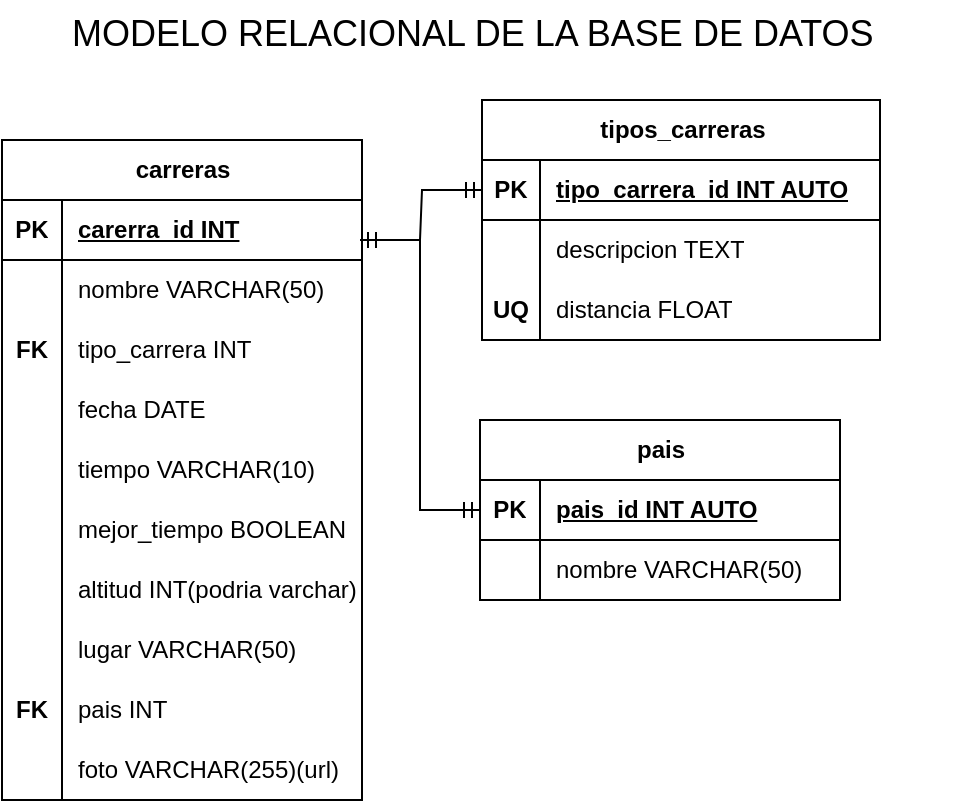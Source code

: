 <mxfile version="22.1.8" type="device">
  <diagram name="Página-1" id="bNZ-zUEWUqBrW93zhE2A">
    <mxGraphModel dx="794" dy="446" grid="1" gridSize="10" guides="1" tooltips="1" connect="1" arrows="1" fold="1" page="1" pageScale="1" pageWidth="827" pageHeight="1169" math="0" shadow="0">
      <root>
        <mxCell id="0" />
        <mxCell id="1" parent="0" />
        <mxCell id="N6qfgGzZoLUsrr_xuFr8-1" value="carreras" style="shape=table;startSize=30;container=1;collapsible=1;childLayout=tableLayout;fixedRows=1;rowLines=0;fontStyle=1;align=center;resizeLast=1;html=1;" vertex="1" parent="1">
          <mxGeometry x="151" y="80" width="180" height="330" as="geometry" />
        </mxCell>
        <mxCell id="N6qfgGzZoLUsrr_xuFr8-2" value="" style="shape=tableRow;horizontal=0;startSize=0;swimlaneHead=0;swimlaneBody=0;fillColor=none;collapsible=0;dropTarget=0;points=[[0,0.5],[1,0.5]];portConstraint=eastwest;top=0;left=0;right=0;bottom=1;" vertex="1" parent="N6qfgGzZoLUsrr_xuFr8-1">
          <mxGeometry y="30" width="180" height="30" as="geometry" />
        </mxCell>
        <mxCell id="N6qfgGzZoLUsrr_xuFr8-3" value="PK" style="shape=partialRectangle;connectable=0;fillColor=none;top=0;left=0;bottom=0;right=0;fontStyle=1;overflow=hidden;whiteSpace=wrap;html=1;" vertex="1" parent="N6qfgGzZoLUsrr_xuFr8-2">
          <mxGeometry width="30" height="30" as="geometry">
            <mxRectangle width="30" height="30" as="alternateBounds" />
          </mxGeometry>
        </mxCell>
        <mxCell id="N6qfgGzZoLUsrr_xuFr8-4" value="carerra_id INT" style="shape=partialRectangle;connectable=0;fillColor=none;top=0;left=0;bottom=0;right=0;align=left;spacingLeft=6;fontStyle=5;overflow=hidden;whiteSpace=wrap;html=1;" vertex="1" parent="N6qfgGzZoLUsrr_xuFr8-2">
          <mxGeometry x="30" width="150" height="30" as="geometry">
            <mxRectangle width="150" height="30" as="alternateBounds" />
          </mxGeometry>
        </mxCell>
        <mxCell id="N6qfgGzZoLUsrr_xuFr8-5" value="" style="shape=tableRow;horizontal=0;startSize=0;swimlaneHead=0;swimlaneBody=0;fillColor=none;collapsible=0;dropTarget=0;points=[[0,0.5],[1,0.5]];portConstraint=eastwest;top=0;left=0;right=0;bottom=0;" vertex="1" parent="N6qfgGzZoLUsrr_xuFr8-1">
          <mxGeometry y="60" width="180" height="30" as="geometry" />
        </mxCell>
        <mxCell id="N6qfgGzZoLUsrr_xuFr8-6" value="" style="shape=partialRectangle;connectable=0;fillColor=none;top=0;left=0;bottom=0;right=0;editable=1;overflow=hidden;whiteSpace=wrap;html=1;" vertex="1" parent="N6qfgGzZoLUsrr_xuFr8-5">
          <mxGeometry width="30" height="30" as="geometry">
            <mxRectangle width="30" height="30" as="alternateBounds" />
          </mxGeometry>
        </mxCell>
        <mxCell id="N6qfgGzZoLUsrr_xuFr8-7" value="nombre VARCHAR(50)" style="shape=partialRectangle;connectable=0;fillColor=none;top=0;left=0;bottom=0;right=0;align=left;spacingLeft=6;overflow=hidden;whiteSpace=wrap;html=1;" vertex="1" parent="N6qfgGzZoLUsrr_xuFr8-5">
          <mxGeometry x="30" width="150" height="30" as="geometry">
            <mxRectangle width="150" height="30" as="alternateBounds" />
          </mxGeometry>
        </mxCell>
        <mxCell id="N6qfgGzZoLUsrr_xuFr8-8" value="" style="shape=tableRow;horizontal=0;startSize=0;swimlaneHead=0;swimlaneBody=0;fillColor=none;collapsible=0;dropTarget=0;points=[[0,0.5],[1,0.5]];portConstraint=eastwest;top=0;left=0;right=0;bottom=0;" vertex="1" parent="N6qfgGzZoLUsrr_xuFr8-1">
          <mxGeometry y="90" width="180" height="30" as="geometry" />
        </mxCell>
        <mxCell id="N6qfgGzZoLUsrr_xuFr8-9" value="&lt;b&gt;FK&lt;/b&gt;" style="shape=partialRectangle;connectable=0;fillColor=none;top=0;left=0;bottom=0;right=0;editable=1;overflow=hidden;whiteSpace=wrap;html=1;" vertex="1" parent="N6qfgGzZoLUsrr_xuFr8-8">
          <mxGeometry width="30" height="30" as="geometry">
            <mxRectangle width="30" height="30" as="alternateBounds" />
          </mxGeometry>
        </mxCell>
        <mxCell id="N6qfgGzZoLUsrr_xuFr8-10" value="tipo_carrera INT" style="shape=partialRectangle;connectable=0;fillColor=none;top=0;left=0;bottom=0;right=0;align=left;spacingLeft=6;overflow=hidden;whiteSpace=wrap;html=1;" vertex="1" parent="N6qfgGzZoLUsrr_xuFr8-8">
          <mxGeometry x="30" width="150" height="30" as="geometry">
            <mxRectangle width="150" height="30" as="alternateBounds" />
          </mxGeometry>
        </mxCell>
        <mxCell id="N6qfgGzZoLUsrr_xuFr8-11" value="" style="shape=tableRow;horizontal=0;startSize=0;swimlaneHead=0;swimlaneBody=0;fillColor=none;collapsible=0;dropTarget=0;points=[[0,0.5],[1,0.5]];portConstraint=eastwest;top=0;left=0;right=0;bottom=0;" vertex="1" parent="N6qfgGzZoLUsrr_xuFr8-1">
          <mxGeometry y="120" width="180" height="30" as="geometry" />
        </mxCell>
        <mxCell id="N6qfgGzZoLUsrr_xuFr8-12" value="" style="shape=partialRectangle;connectable=0;fillColor=none;top=0;left=0;bottom=0;right=0;editable=1;overflow=hidden;whiteSpace=wrap;html=1;" vertex="1" parent="N6qfgGzZoLUsrr_xuFr8-11">
          <mxGeometry width="30" height="30" as="geometry">
            <mxRectangle width="30" height="30" as="alternateBounds" />
          </mxGeometry>
        </mxCell>
        <mxCell id="N6qfgGzZoLUsrr_xuFr8-13" value="fecha DATE" style="shape=partialRectangle;connectable=0;fillColor=none;top=0;left=0;bottom=0;right=0;align=left;spacingLeft=6;overflow=hidden;whiteSpace=wrap;html=1;" vertex="1" parent="N6qfgGzZoLUsrr_xuFr8-11">
          <mxGeometry x="30" width="150" height="30" as="geometry">
            <mxRectangle width="150" height="30" as="alternateBounds" />
          </mxGeometry>
        </mxCell>
        <mxCell id="N6qfgGzZoLUsrr_xuFr8-18" value="" style="shape=tableRow;horizontal=0;startSize=0;swimlaneHead=0;swimlaneBody=0;fillColor=none;collapsible=0;dropTarget=0;points=[[0,0.5],[1,0.5]];portConstraint=eastwest;top=0;left=0;right=0;bottom=0;" vertex="1" parent="N6qfgGzZoLUsrr_xuFr8-1">
          <mxGeometry y="150" width="180" height="30" as="geometry" />
        </mxCell>
        <mxCell id="N6qfgGzZoLUsrr_xuFr8-19" value="" style="shape=partialRectangle;connectable=0;fillColor=none;top=0;left=0;bottom=0;right=0;editable=1;overflow=hidden;whiteSpace=wrap;html=1;" vertex="1" parent="N6qfgGzZoLUsrr_xuFr8-18">
          <mxGeometry width="30" height="30" as="geometry">
            <mxRectangle width="30" height="30" as="alternateBounds" />
          </mxGeometry>
        </mxCell>
        <mxCell id="N6qfgGzZoLUsrr_xuFr8-20" value="tiempo VARCHAR(10)" style="shape=partialRectangle;connectable=0;fillColor=none;top=0;left=0;bottom=0;right=0;align=left;spacingLeft=6;overflow=hidden;whiteSpace=wrap;html=1;" vertex="1" parent="N6qfgGzZoLUsrr_xuFr8-18">
          <mxGeometry x="30" width="150" height="30" as="geometry">
            <mxRectangle width="150" height="30" as="alternateBounds" />
          </mxGeometry>
        </mxCell>
        <mxCell id="N6qfgGzZoLUsrr_xuFr8-21" value="" style="shape=tableRow;horizontal=0;startSize=0;swimlaneHead=0;swimlaneBody=0;fillColor=none;collapsible=0;dropTarget=0;points=[[0,0.5],[1,0.5]];portConstraint=eastwest;top=0;left=0;right=0;bottom=0;" vertex="1" parent="N6qfgGzZoLUsrr_xuFr8-1">
          <mxGeometry y="180" width="180" height="30" as="geometry" />
        </mxCell>
        <mxCell id="N6qfgGzZoLUsrr_xuFr8-22" value="" style="shape=partialRectangle;connectable=0;fillColor=none;top=0;left=0;bottom=0;right=0;editable=1;overflow=hidden;whiteSpace=wrap;html=1;" vertex="1" parent="N6qfgGzZoLUsrr_xuFr8-21">
          <mxGeometry width="30" height="30" as="geometry">
            <mxRectangle width="30" height="30" as="alternateBounds" />
          </mxGeometry>
        </mxCell>
        <mxCell id="N6qfgGzZoLUsrr_xuFr8-23" value="mejor_tiempo BOOLEAN" style="shape=partialRectangle;connectable=0;fillColor=none;top=0;left=0;bottom=0;right=0;align=left;spacingLeft=6;overflow=hidden;whiteSpace=wrap;html=1;" vertex="1" parent="N6qfgGzZoLUsrr_xuFr8-21">
          <mxGeometry x="30" width="150" height="30" as="geometry">
            <mxRectangle width="150" height="30" as="alternateBounds" />
          </mxGeometry>
        </mxCell>
        <mxCell id="N6qfgGzZoLUsrr_xuFr8-24" value="" style="shape=tableRow;horizontal=0;startSize=0;swimlaneHead=0;swimlaneBody=0;fillColor=none;collapsible=0;dropTarget=0;points=[[0,0.5],[1,0.5]];portConstraint=eastwest;top=0;left=0;right=0;bottom=0;" vertex="1" parent="N6qfgGzZoLUsrr_xuFr8-1">
          <mxGeometry y="210" width="180" height="30" as="geometry" />
        </mxCell>
        <mxCell id="N6qfgGzZoLUsrr_xuFr8-25" value="" style="shape=partialRectangle;connectable=0;fillColor=none;top=0;left=0;bottom=0;right=0;editable=1;overflow=hidden;whiteSpace=wrap;html=1;" vertex="1" parent="N6qfgGzZoLUsrr_xuFr8-24">
          <mxGeometry width="30" height="30" as="geometry">
            <mxRectangle width="30" height="30" as="alternateBounds" />
          </mxGeometry>
        </mxCell>
        <mxCell id="N6qfgGzZoLUsrr_xuFr8-26" value="altitud INT(podria varchar)" style="shape=partialRectangle;connectable=0;fillColor=none;top=0;left=0;bottom=0;right=0;align=left;spacingLeft=6;overflow=hidden;whiteSpace=wrap;html=1;" vertex="1" parent="N6qfgGzZoLUsrr_xuFr8-24">
          <mxGeometry x="30" width="150" height="30" as="geometry">
            <mxRectangle width="150" height="30" as="alternateBounds" />
          </mxGeometry>
        </mxCell>
        <mxCell id="N6qfgGzZoLUsrr_xuFr8-27" value="" style="shape=tableRow;horizontal=0;startSize=0;swimlaneHead=0;swimlaneBody=0;fillColor=none;collapsible=0;dropTarget=0;points=[[0,0.5],[1,0.5]];portConstraint=eastwest;top=0;left=0;right=0;bottom=0;" vertex="1" parent="N6qfgGzZoLUsrr_xuFr8-1">
          <mxGeometry y="240" width="180" height="30" as="geometry" />
        </mxCell>
        <mxCell id="N6qfgGzZoLUsrr_xuFr8-28" value="" style="shape=partialRectangle;connectable=0;fillColor=none;top=0;left=0;bottom=0;right=0;editable=1;overflow=hidden;whiteSpace=wrap;html=1;" vertex="1" parent="N6qfgGzZoLUsrr_xuFr8-27">
          <mxGeometry width="30" height="30" as="geometry">
            <mxRectangle width="30" height="30" as="alternateBounds" />
          </mxGeometry>
        </mxCell>
        <mxCell id="N6qfgGzZoLUsrr_xuFr8-29" value="lugar VARCHAR(50)" style="shape=partialRectangle;connectable=0;fillColor=none;top=0;left=0;bottom=0;right=0;align=left;spacingLeft=6;overflow=hidden;whiteSpace=wrap;html=1;" vertex="1" parent="N6qfgGzZoLUsrr_xuFr8-27">
          <mxGeometry x="30" width="150" height="30" as="geometry">
            <mxRectangle width="150" height="30" as="alternateBounds" />
          </mxGeometry>
        </mxCell>
        <mxCell id="N6qfgGzZoLUsrr_xuFr8-30" value="" style="shape=tableRow;horizontal=0;startSize=0;swimlaneHead=0;swimlaneBody=0;fillColor=none;collapsible=0;dropTarget=0;points=[[0,0.5],[1,0.5]];portConstraint=eastwest;top=0;left=0;right=0;bottom=0;" vertex="1" parent="N6qfgGzZoLUsrr_xuFr8-1">
          <mxGeometry y="270" width="180" height="30" as="geometry" />
        </mxCell>
        <mxCell id="N6qfgGzZoLUsrr_xuFr8-31" value="&lt;b&gt;FK&lt;/b&gt;" style="shape=partialRectangle;connectable=0;fillColor=none;top=0;left=0;bottom=0;right=0;editable=1;overflow=hidden;whiteSpace=wrap;html=1;" vertex="1" parent="N6qfgGzZoLUsrr_xuFr8-30">
          <mxGeometry width="30" height="30" as="geometry">
            <mxRectangle width="30" height="30" as="alternateBounds" />
          </mxGeometry>
        </mxCell>
        <mxCell id="N6qfgGzZoLUsrr_xuFr8-32" value="pais INT&amp;nbsp;" style="shape=partialRectangle;connectable=0;fillColor=none;top=0;left=0;bottom=0;right=0;align=left;spacingLeft=6;overflow=hidden;whiteSpace=wrap;html=1;" vertex="1" parent="N6qfgGzZoLUsrr_xuFr8-30">
          <mxGeometry x="30" width="150" height="30" as="geometry">
            <mxRectangle width="150" height="30" as="alternateBounds" />
          </mxGeometry>
        </mxCell>
        <mxCell id="N6qfgGzZoLUsrr_xuFr8-33" value="" style="shape=tableRow;horizontal=0;startSize=0;swimlaneHead=0;swimlaneBody=0;fillColor=none;collapsible=0;dropTarget=0;points=[[0,0.5],[1,0.5]];portConstraint=eastwest;top=0;left=0;right=0;bottom=0;" vertex="1" parent="N6qfgGzZoLUsrr_xuFr8-1">
          <mxGeometry y="300" width="180" height="30" as="geometry" />
        </mxCell>
        <mxCell id="N6qfgGzZoLUsrr_xuFr8-34" value="" style="shape=partialRectangle;connectable=0;fillColor=none;top=0;left=0;bottom=0;right=0;editable=1;overflow=hidden;whiteSpace=wrap;html=1;" vertex="1" parent="N6qfgGzZoLUsrr_xuFr8-33">
          <mxGeometry width="30" height="30" as="geometry">
            <mxRectangle width="30" height="30" as="alternateBounds" />
          </mxGeometry>
        </mxCell>
        <mxCell id="N6qfgGzZoLUsrr_xuFr8-35" value="foto VARCHAR(255)(url)" style="shape=partialRectangle;connectable=0;fillColor=none;top=0;left=0;bottom=0;right=0;align=left;spacingLeft=6;overflow=hidden;whiteSpace=wrap;html=1;" vertex="1" parent="N6qfgGzZoLUsrr_xuFr8-33">
          <mxGeometry x="30" width="150" height="30" as="geometry">
            <mxRectangle width="150" height="30" as="alternateBounds" />
          </mxGeometry>
        </mxCell>
        <mxCell id="N6qfgGzZoLUsrr_xuFr8-36" value="tipos_carreras" style="shape=table;startSize=30;container=1;collapsible=1;childLayout=tableLayout;fixedRows=1;rowLines=0;fontStyle=1;align=center;resizeLast=1;html=1;" vertex="1" parent="1">
          <mxGeometry x="391" y="60" width="199" height="120" as="geometry" />
        </mxCell>
        <mxCell id="N6qfgGzZoLUsrr_xuFr8-37" value="" style="shape=tableRow;horizontal=0;startSize=0;swimlaneHead=0;swimlaneBody=0;fillColor=none;collapsible=0;dropTarget=0;points=[[0,0.5],[1,0.5]];portConstraint=eastwest;top=0;left=0;right=0;bottom=1;" vertex="1" parent="N6qfgGzZoLUsrr_xuFr8-36">
          <mxGeometry y="30" width="199" height="30" as="geometry" />
        </mxCell>
        <mxCell id="N6qfgGzZoLUsrr_xuFr8-38" value="PK" style="shape=partialRectangle;connectable=0;fillColor=none;top=0;left=0;bottom=0;right=0;fontStyle=1;overflow=hidden;whiteSpace=wrap;html=1;" vertex="1" parent="N6qfgGzZoLUsrr_xuFr8-37">
          <mxGeometry width="29" height="30" as="geometry">
            <mxRectangle width="29" height="30" as="alternateBounds" />
          </mxGeometry>
        </mxCell>
        <mxCell id="N6qfgGzZoLUsrr_xuFr8-39" value="tipo_carrera_id INT AUTO" style="shape=partialRectangle;connectable=0;fillColor=none;top=0;left=0;bottom=0;right=0;align=left;spacingLeft=6;fontStyle=5;overflow=hidden;whiteSpace=wrap;html=1;" vertex="1" parent="N6qfgGzZoLUsrr_xuFr8-37">
          <mxGeometry x="29" width="170" height="30" as="geometry">
            <mxRectangle width="170" height="30" as="alternateBounds" />
          </mxGeometry>
        </mxCell>
        <mxCell id="N6qfgGzZoLUsrr_xuFr8-40" value="" style="shape=tableRow;horizontal=0;startSize=0;swimlaneHead=0;swimlaneBody=0;fillColor=none;collapsible=0;dropTarget=0;points=[[0,0.5],[1,0.5]];portConstraint=eastwest;top=0;left=0;right=0;bottom=0;" vertex="1" parent="N6qfgGzZoLUsrr_xuFr8-36">
          <mxGeometry y="60" width="199" height="30" as="geometry" />
        </mxCell>
        <mxCell id="N6qfgGzZoLUsrr_xuFr8-41" value="" style="shape=partialRectangle;connectable=0;fillColor=none;top=0;left=0;bottom=0;right=0;editable=1;overflow=hidden;whiteSpace=wrap;html=1;" vertex="1" parent="N6qfgGzZoLUsrr_xuFr8-40">
          <mxGeometry width="29" height="30" as="geometry">
            <mxRectangle width="29" height="30" as="alternateBounds" />
          </mxGeometry>
        </mxCell>
        <mxCell id="N6qfgGzZoLUsrr_xuFr8-42" value="descripcion TEXT" style="shape=partialRectangle;connectable=0;fillColor=none;top=0;left=0;bottom=0;right=0;align=left;spacingLeft=6;overflow=hidden;whiteSpace=wrap;html=1;" vertex="1" parent="N6qfgGzZoLUsrr_xuFr8-40">
          <mxGeometry x="29" width="170" height="30" as="geometry">
            <mxRectangle width="170" height="30" as="alternateBounds" />
          </mxGeometry>
        </mxCell>
        <mxCell id="N6qfgGzZoLUsrr_xuFr8-43" value="" style="shape=tableRow;horizontal=0;startSize=0;swimlaneHead=0;swimlaneBody=0;fillColor=none;collapsible=0;dropTarget=0;points=[[0,0.5],[1,0.5]];portConstraint=eastwest;top=0;left=0;right=0;bottom=0;" vertex="1" parent="N6qfgGzZoLUsrr_xuFr8-36">
          <mxGeometry y="90" width="199" height="30" as="geometry" />
        </mxCell>
        <mxCell id="N6qfgGzZoLUsrr_xuFr8-44" value="&lt;b&gt;UQ&lt;/b&gt;" style="shape=partialRectangle;connectable=0;fillColor=none;top=0;left=0;bottom=0;right=0;editable=1;overflow=hidden;whiteSpace=wrap;html=1;" vertex="1" parent="N6qfgGzZoLUsrr_xuFr8-43">
          <mxGeometry width="29" height="30" as="geometry">
            <mxRectangle width="29" height="30" as="alternateBounds" />
          </mxGeometry>
        </mxCell>
        <mxCell id="N6qfgGzZoLUsrr_xuFr8-45" value="distancia FLOAT" style="shape=partialRectangle;connectable=0;fillColor=none;top=0;left=0;bottom=0;right=0;align=left;spacingLeft=6;overflow=hidden;whiteSpace=wrap;html=1;" vertex="1" parent="N6qfgGzZoLUsrr_xuFr8-43">
          <mxGeometry x="29" width="170" height="30" as="geometry">
            <mxRectangle width="170" height="30" as="alternateBounds" />
          </mxGeometry>
        </mxCell>
        <mxCell id="N6qfgGzZoLUsrr_xuFr8-49" value="pais" style="shape=table;startSize=30;container=1;collapsible=1;childLayout=tableLayout;fixedRows=1;rowLines=0;fontStyle=1;align=center;resizeLast=1;html=1;" vertex="1" parent="1">
          <mxGeometry x="390" y="220" width="180" height="90" as="geometry" />
        </mxCell>
        <mxCell id="N6qfgGzZoLUsrr_xuFr8-50" value="" style="shape=tableRow;horizontal=0;startSize=0;swimlaneHead=0;swimlaneBody=0;fillColor=none;collapsible=0;dropTarget=0;points=[[0,0.5],[1,0.5]];portConstraint=eastwest;top=0;left=0;right=0;bottom=1;" vertex="1" parent="N6qfgGzZoLUsrr_xuFr8-49">
          <mxGeometry y="30" width="180" height="30" as="geometry" />
        </mxCell>
        <mxCell id="N6qfgGzZoLUsrr_xuFr8-51" value="PK" style="shape=partialRectangle;connectable=0;fillColor=none;top=0;left=0;bottom=0;right=0;fontStyle=1;overflow=hidden;whiteSpace=wrap;html=1;" vertex="1" parent="N6qfgGzZoLUsrr_xuFr8-50">
          <mxGeometry width="30" height="30" as="geometry">
            <mxRectangle width="30" height="30" as="alternateBounds" />
          </mxGeometry>
        </mxCell>
        <mxCell id="N6qfgGzZoLUsrr_xuFr8-52" value="pais_id INT AUTO" style="shape=partialRectangle;connectable=0;fillColor=none;top=0;left=0;bottom=0;right=0;align=left;spacingLeft=6;fontStyle=5;overflow=hidden;whiteSpace=wrap;html=1;" vertex="1" parent="N6qfgGzZoLUsrr_xuFr8-50">
          <mxGeometry x="30" width="150" height="30" as="geometry">
            <mxRectangle width="150" height="30" as="alternateBounds" />
          </mxGeometry>
        </mxCell>
        <mxCell id="N6qfgGzZoLUsrr_xuFr8-53" value="" style="shape=tableRow;horizontal=0;startSize=0;swimlaneHead=0;swimlaneBody=0;fillColor=none;collapsible=0;dropTarget=0;points=[[0,0.5],[1,0.5]];portConstraint=eastwest;top=0;left=0;right=0;bottom=0;" vertex="1" parent="N6qfgGzZoLUsrr_xuFr8-49">
          <mxGeometry y="60" width="180" height="30" as="geometry" />
        </mxCell>
        <mxCell id="N6qfgGzZoLUsrr_xuFr8-54" value="" style="shape=partialRectangle;connectable=0;fillColor=none;top=0;left=0;bottom=0;right=0;editable=1;overflow=hidden;whiteSpace=wrap;html=1;" vertex="1" parent="N6qfgGzZoLUsrr_xuFr8-53">
          <mxGeometry width="30" height="30" as="geometry">
            <mxRectangle width="30" height="30" as="alternateBounds" />
          </mxGeometry>
        </mxCell>
        <mxCell id="N6qfgGzZoLUsrr_xuFr8-55" value="nombre VARCHAR(50)" style="shape=partialRectangle;connectable=0;fillColor=none;top=0;left=0;bottom=0;right=0;align=left;spacingLeft=6;overflow=hidden;whiteSpace=wrap;html=1;" vertex="1" parent="N6qfgGzZoLUsrr_xuFr8-53">
          <mxGeometry x="30" width="150" height="30" as="geometry">
            <mxRectangle width="150" height="30" as="alternateBounds" />
          </mxGeometry>
        </mxCell>
        <mxCell id="N6qfgGzZoLUsrr_xuFr8-59" value="" style="edgeStyle=entityRelationEdgeStyle;fontSize=12;html=1;endArrow=ERmandOne;startArrow=ERmandOne;rounded=0;entryX=0;entryY=0.5;entryDx=0;entryDy=0;" edge="1" parent="1" target="N6qfgGzZoLUsrr_xuFr8-37">
          <mxGeometry width="100" height="100" relative="1" as="geometry">
            <mxPoint x="330" y="130" as="sourcePoint" />
            <mxPoint x="390" y="110" as="targetPoint" />
            <Array as="points">
              <mxPoint x="270" y="220" />
              <mxPoint x="310" y="210" />
              <mxPoint x="320" y="140" />
              <mxPoint x="320" y="130" />
              <mxPoint x="320" y="160" />
              <mxPoint x="270" y="220" />
            </Array>
          </mxGeometry>
        </mxCell>
        <mxCell id="N6qfgGzZoLUsrr_xuFr8-61" value="" style="edgeStyle=entityRelationEdgeStyle;fontSize=12;html=1;endArrow=ERmandOne;startArrow=ERmandOne;rounded=0;entryX=0;entryY=0.5;entryDx=0;entryDy=0;" edge="1" parent="1" target="N6qfgGzZoLUsrr_xuFr8-50">
          <mxGeometry width="100" height="100" relative="1" as="geometry">
            <mxPoint x="330" y="130" as="sourcePoint" />
            <mxPoint x="570.0" y="121.68" as="targetPoint" />
          </mxGeometry>
        </mxCell>
        <mxCell id="N6qfgGzZoLUsrr_xuFr8-62" value="&lt;font style=&quot;font-size: 18px;&quot;&gt;MODELO RELACIONAL DE LA BASE DE DATOS&lt;/font&gt;" style="text;strokeColor=none;fillColor=none;spacingLeft=4;spacingRight=4;overflow=hidden;rotatable=0;points=[[0,0.5],[1,0.5]];portConstraint=eastwest;fontSize=12;whiteSpace=wrap;html=1;" vertex="1" parent="1">
          <mxGeometry x="180" y="10" width="450" height="50" as="geometry" />
        </mxCell>
      </root>
    </mxGraphModel>
  </diagram>
</mxfile>
